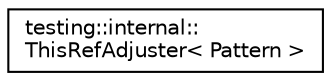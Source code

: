 digraph "Graphical Class Hierarchy"
{
 // INTERACTIVE_SVG=YES
 // LATEX_PDF_SIZE
  edge [fontname="Helvetica",fontsize="10",labelfontname="Helvetica",labelfontsize="10"];
  node [fontname="Helvetica",fontsize="10",shape=record];
  rankdir="LR";
  Node0 [label="testing::internal::\lThisRefAdjuster\< Pattern \>",height=0.2,width=0.4,color="black", fillcolor="white", style="filled",URL="$d7/d0c/structtesting_1_1internal_1_1_this_ref_adjuster.html",tooltip=" "];
}
